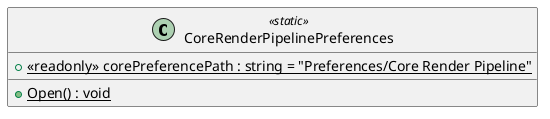 @startuml
class CoreRenderPipelinePreferences <<static>> {
    + {static} <<readonly>> corePreferencePath : string = "Preferences/Core Render Pipeline"
    + {static} Open() : void
}
@enduml
